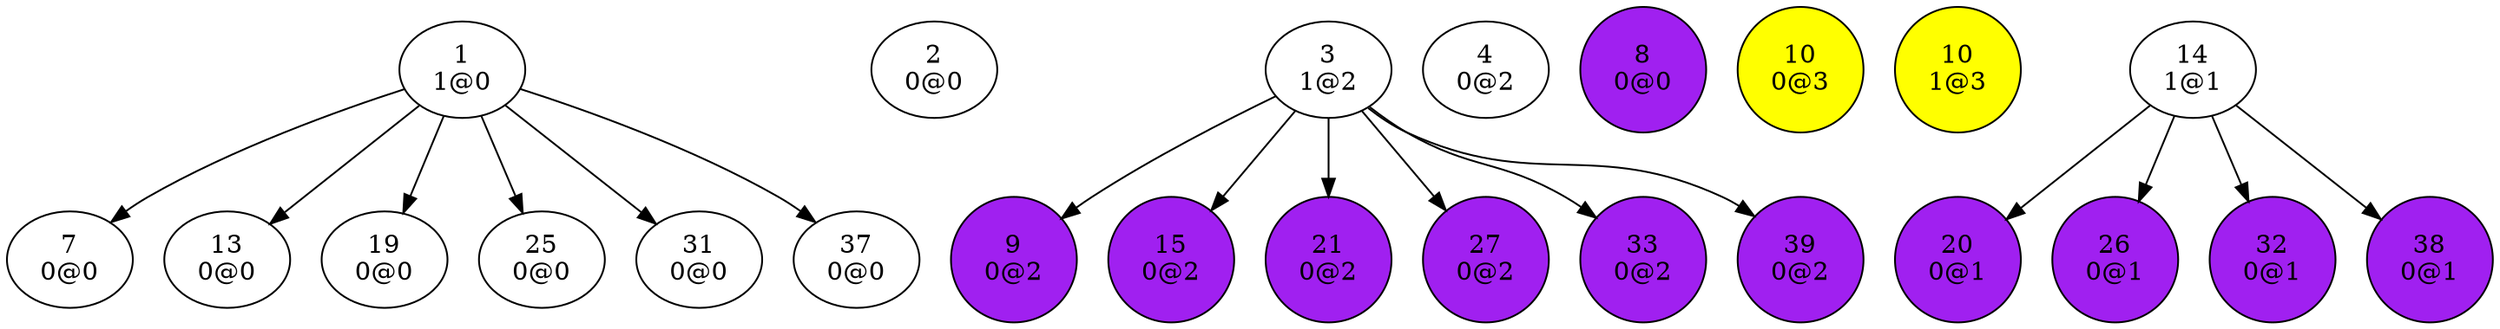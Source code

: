 digraph {
"1
1@0"->"7
0@0";
"1
1@0"->"13
0@0";
"1
1@0"->"19
0@0";
"1
1@0"->"25
0@0";
"1
1@0"->"31
0@0";
"1
1@0"->"37
0@0";
"2
0@0";
"3
1@2"->"9
0@2";
"3
1@2"->"15
0@2";
"3
1@2"->"21
0@2";
"3
1@2"->"27
0@2";
"3
1@2"->"33
0@2";
"3
1@2"->"39
0@2";
"4
0@2";
"7
0@0";
"8
0@0";
"9
0@2";
"10
0@3";
"10
1@3";
"13
0@0";
"14
1@1"->"20
0@1";
"14
1@1"->"26
0@1";
"14
1@1"->"32
0@1";
"14
1@1"->"38
0@1";
"15
0@2";
"19
0@0";
"20
0@1";
"21
0@2";
"25
0@0";
"26
0@1";
"27
0@2";
"31
0@0";
"32
0@1";
"33
0@2";
"37
0@0";
"38
0@1";
"39
0@2";
"8
0@0"[shape=circle, style=filled, fillcolor=purple];
"9
0@2"[shape=circle, style=filled, fillcolor=purple];
"10
0@3"[shape=circle, style=filled, fillcolor=yellow];
"10
1@3"[shape=circle, style=filled, fillcolor=yellow];
"15
0@2"[shape=circle, style=filled, fillcolor=purple];
"20
0@1"[shape=circle, style=filled, fillcolor=purple];
"21
0@2"[shape=circle, style=filled, fillcolor=purple];
"26
0@1"[shape=circle, style=filled, fillcolor=purple];
"27
0@2"[shape=circle, style=filled, fillcolor=purple];
"32
0@1"[shape=circle, style=filled, fillcolor=purple];
"33
0@2"[shape=circle, style=filled, fillcolor=purple];
"38
0@1"[shape=circle, style=filled, fillcolor=purple];
"39
0@2"[shape=circle, style=filled, fillcolor=purple];
}